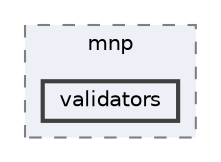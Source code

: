 digraph "repository/mnp/src/main/java/com/sterlite/cal/mnp/validators"
{
 // LATEX_PDF_SIZE
  bgcolor="transparent";
  edge [fontname=Helvetica,fontsize=10,labelfontname=Helvetica,labelfontsize=10];
  node [fontname=Helvetica,fontsize=10,shape=box,height=0.2,width=0.4];
  compound=true
  subgraph clusterdir_2ba090eb009818682dbdaa59020602c0 {
    graph [ bgcolor="#edf0f7", pencolor="grey50", label="mnp", fontname=Helvetica,fontsize=10 style="filled,dashed", URL="dir_2ba090eb009818682dbdaa59020602c0.html",tooltip=""]
  dir_96d8920318f710b9aa66b0fd8e3b326b [label="validators", fillcolor="#edf0f7", color="grey25", style="filled,bold", URL="dir_96d8920318f710b9aa66b0fd8e3b326b.html",tooltip=""];
  }
}
